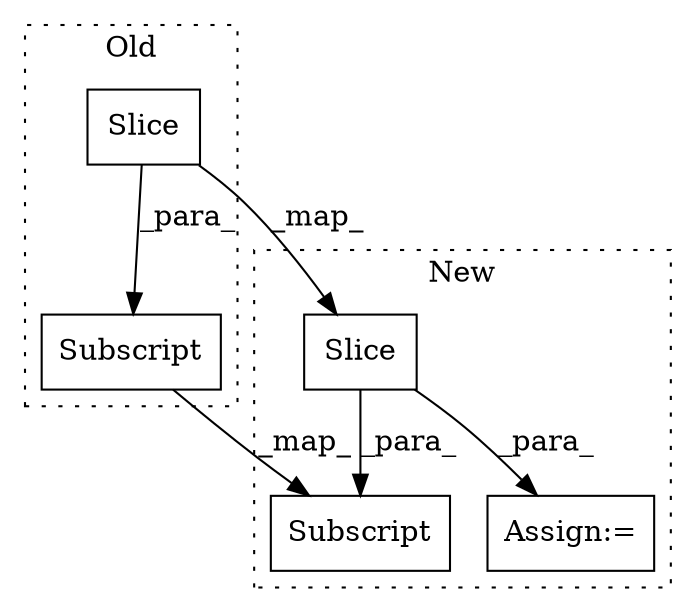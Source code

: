 digraph G {
subgraph cluster0 {
1 [label="Slice" a="80" s="6069" l="20" shape="box"];
3 [label="Subscript" a="63" s="6053,0" l="37,0" shape="box"];
label = "Old";
style="dotted";
}
subgraph cluster1 {
2 [label="Slice" a="80" s="5883" l="20" shape="box"];
4 [label="Subscript" a="63" s="5867,0" l="37,0" shape="box"];
5 [label="Assign:=" a="68" s="6383" l="3" shape="box"];
label = "New";
style="dotted";
}
1 -> 2 [label="_map_"];
1 -> 3 [label="_para_"];
2 -> 5 [label="_para_"];
2 -> 4 [label="_para_"];
3 -> 4 [label="_map_"];
}